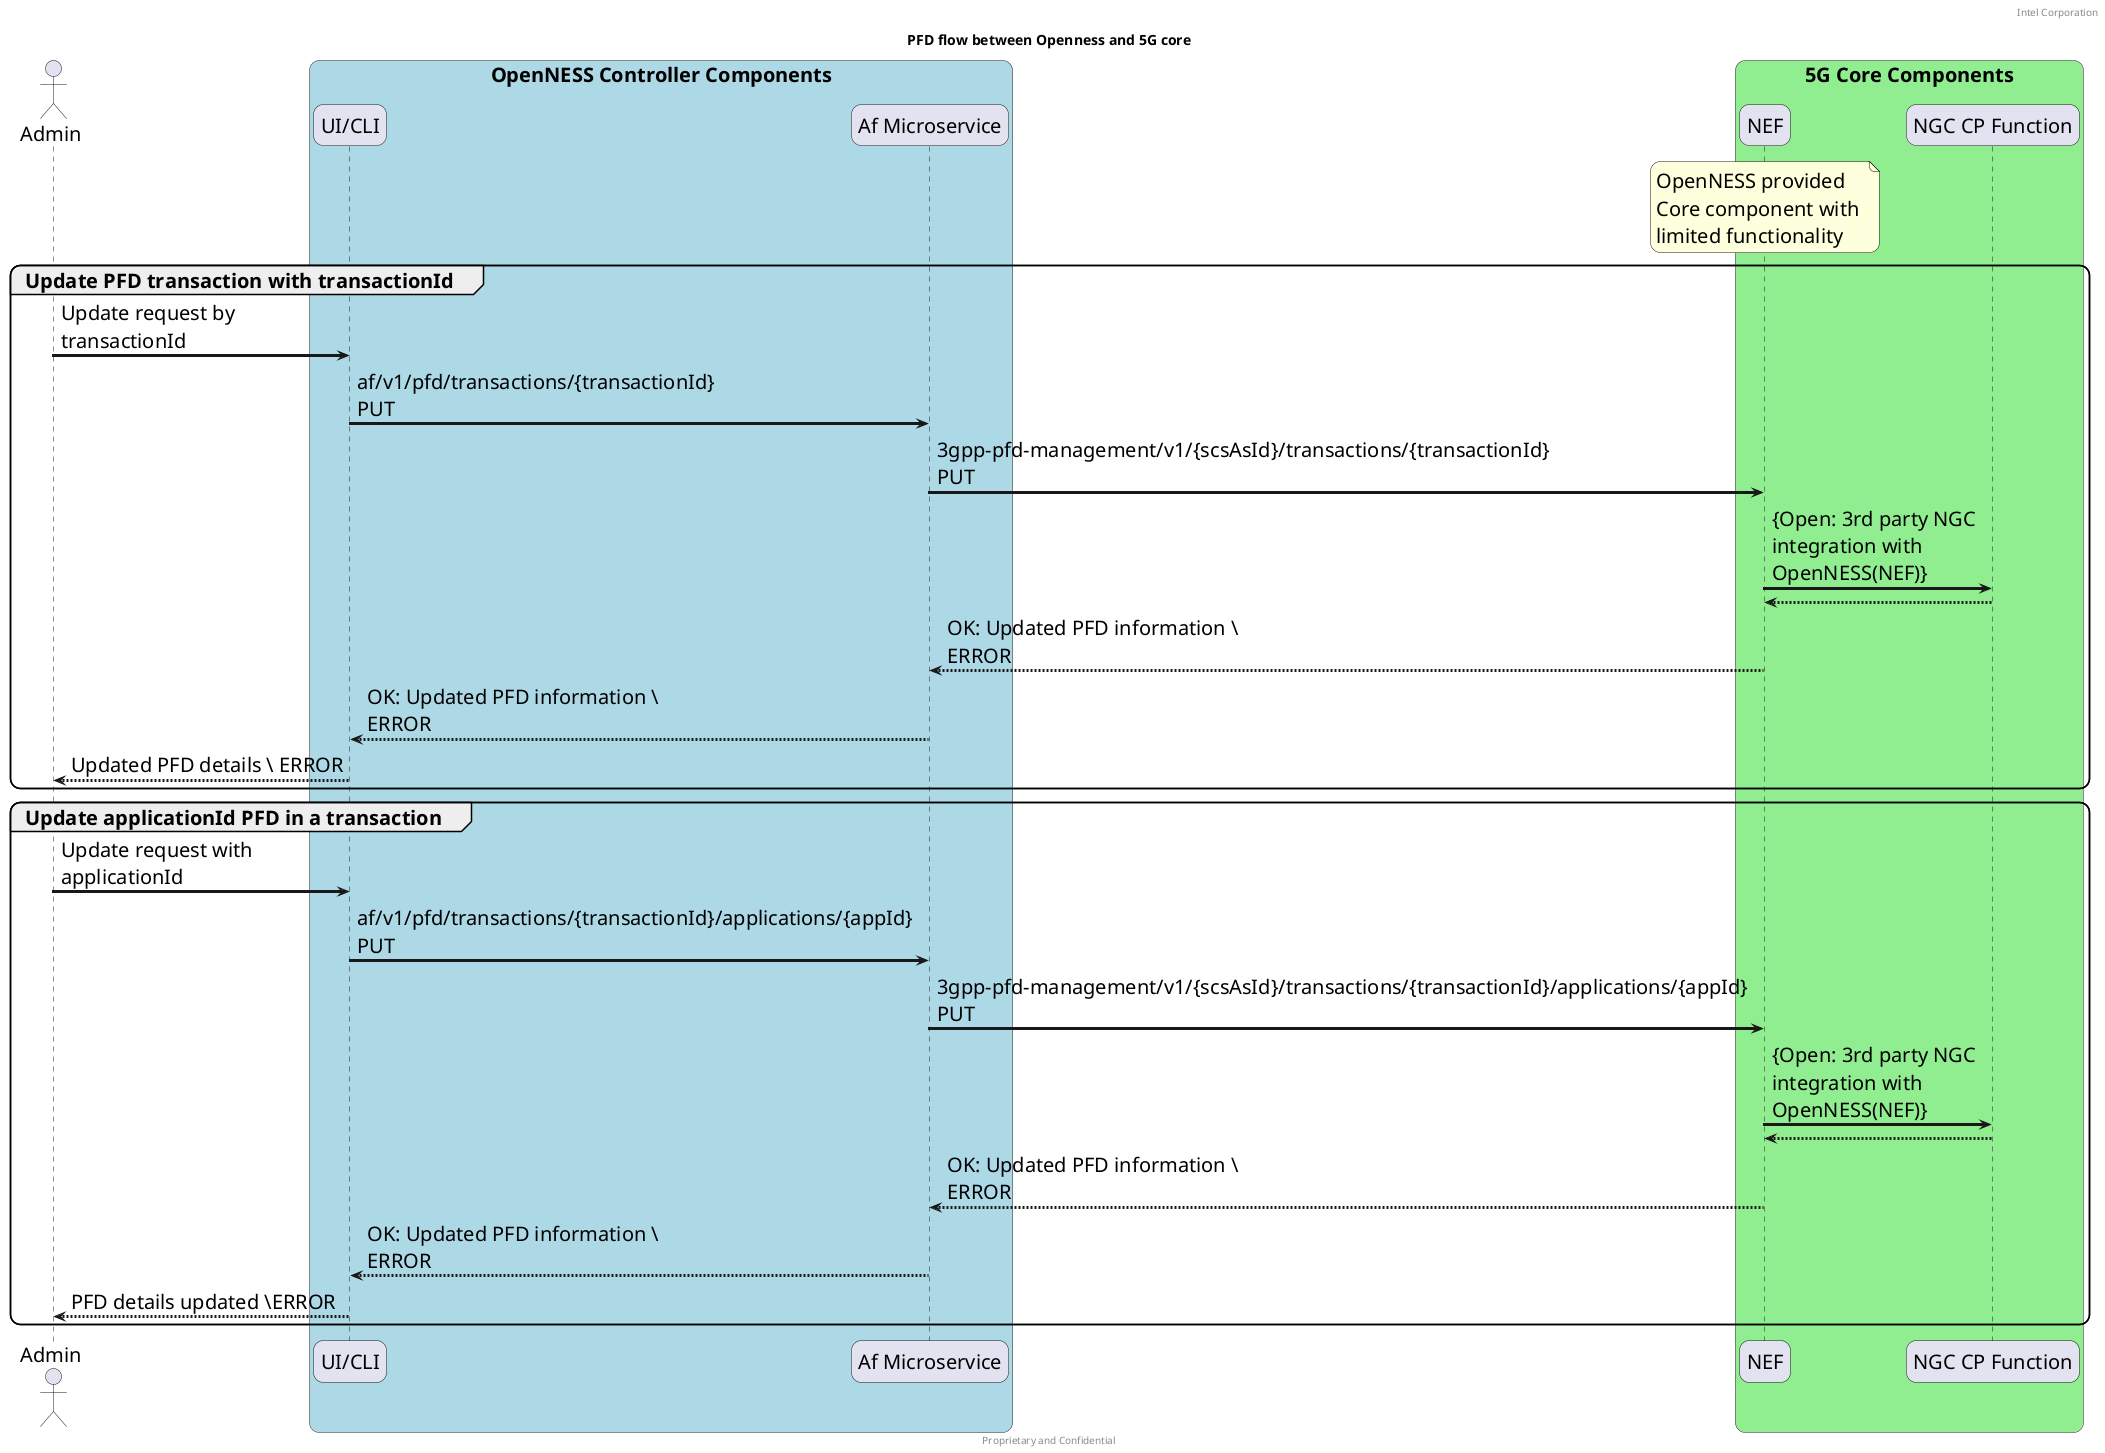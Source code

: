 @startuml
/' SPDX-License-Identifier: Apache-2.0
   Copyright (c) 2020 Intel Corporation
'/
skinparam monochrome false
skinparam roundcorner 20
skinparam defaultFontName "Intel Clear"
skinparam defaultFontSize 20
skinparam maxmessagesize 300
skinparam sequenceArrowThickness 3

header Intel Corporation
footer Proprietary and Confidential

title PFD flow between Openness and 5G core

actor Admin as user
participant "UI/CLI" as UI 
participant "Af Microservice" as AF 
participant "NEF" as NEF
participant "NGC CP Function" as 5GC

box "OpenNESS Controller Components" #LightBlue
	participant UI
    participant AF
end box

box "5G Core Components" #LightGreen
	participant NEF
    note over NEF 
        OpenNESS provided 
        Core component with 
        limited functionality
    end note    

    participant 5GC
end box

group Update PFD transaction with transactionId 
    user -> UI : Update request by transactionId
    UI -> AF : af/v1/pfd/transactions/{transactionId} PUT
    AF -> NEF : 3gpp-pfd-management/v1/{scsAsId}/transactions/{transactionId} PUT
    NEF -> 5GC : {Open: 3rd party NGC integration with OpenNESS(NEF)}
    5GC --> NEF :

    NEF --> AF : OK: Updated PFD information \ ERROR 
    AF --> UI : OK: Updated PFD information \ ERROR 
    UI --> user : Updated PFD details \ ERROR
end

group Update applicationId PFD in a transaction
    user -> UI : Update request with applicationId
    UI -> AF : af/v1/pfd/transactions/{transactionId}/applications/{appId} PUT
    AF -> NEF : 3gpp-pfd-management/v1/{scsAsId}/transactions/{transactionId}/applications/{appId} PUT
    NEF -> 5GC : {Open: 3rd party NGC integration with OpenNESS(NEF)}
    5GC --> NEF :

    NEF --> AF : OK: Updated PFD information \ ERROR 
    AF --> UI : OK: Updated PFD information \ ERROR 
    UI --> user : PFD details updated \ERROR
end
@enduml